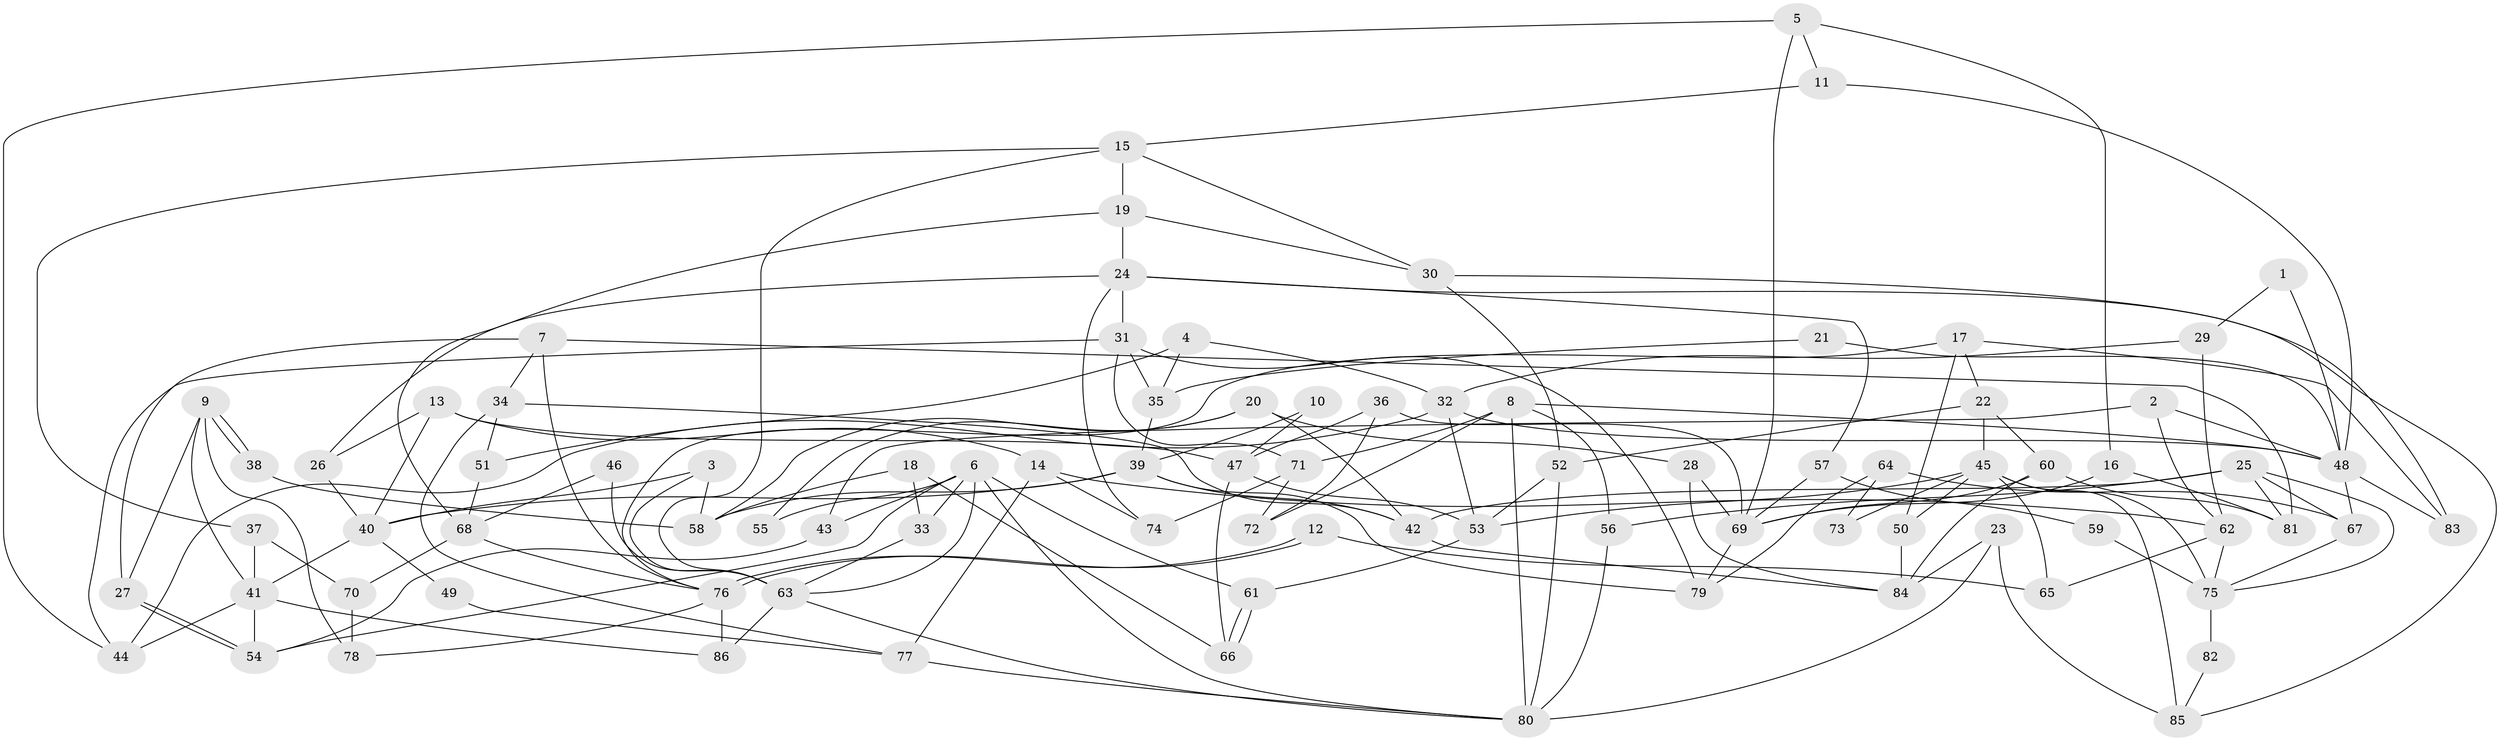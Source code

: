 // coarse degree distribution, {3: 0.23255813953488372, 14: 0.023255813953488372, 7: 0.16279069767441862, 4: 0.09302325581395349, 9: 0.023255813953488372, 6: 0.09302325581395349, 8: 0.06976744186046512, 2: 0.16279069767441862, 5: 0.13953488372093023}
// Generated by graph-tools (version 1.1) at 2025/51/03/04/25 22:51:09]
// undirected, 86 vertices, 172 edges
graph export_dot {
  node [color=gray90,style=filled];
  1;
  2;
  3;
  4;
  5;
  6;
  7;
  8;
  9;
  10;
  11;
  12;
  13;
  14;
  15;
  16;
  17;
  18;
  19;
  20;
  21;
  22;
  23;
  24;
  25;
  26;
  27;
  28;
  29;
  30;
  31;
  32;
  33;
  34;
  35;
  36;
  37;
  38;
  39;
  40;
  41;
  42;
  43;
  44;
  45;
  46;
  47;
  48;
  49;
  50;
  51;
  52;
  53;
  54;
  55;
  56;
  57;
  58;
  59;
  60;
  61;
  62;
  63;
  64;
  65;
  66;
  67;
  68;
  69;
  70;
  71;
  72;
  73;
  74;
  75;
  76;
  77;
  78;
  79;
  80;
  81;
  82;
  83;
  84;
  85;
  86;
  1 -- 48;
  1 -- 29;
  2 -- 43;
  2 -- 48;
  2 -- 62;
  3 -- 63;
  3 -- 58;
  3 -- 40;
  4 -- 35;
  4 -- 51;
  4 -- 32;
  5 -- 44;
  5 -- 69;
  5 -- 11;
  5 -- 16;
  6 -- 80;
  6 -- 54;
  6 -- 33;
  6 -- 43;
  6 -- 55;
  6 -- 61;
  6 -- 63;
  7 -- 76;
  7 -- 81;
  7 -- 27;
  7 -- 34;
  8 -- 71;
  8 -- 48;
  8 -- 56;
  8 -- 72;
  8 -- 80;
  9 -- 38;
  9 -- 38;
  9 -- 27;
  9 -- 41;
  9 -- 78;
  10 -- 39;
  10 -- 47;
  11 -- 48;
  11 -- 15;
  12 -- 65;
  12 -- 76;
  12 -- 76;
  13 -- 47;
  13 -- 26;
  13 -- 14;
  13 -- 40;
  14 -- 62;
  14 -- 74;
  14 -- 77;
  15 -- 30;
  15 -- 19;
  15 -- 37;
  15 -- 63;
  16 -- 81;
  16 -- 69;
  17 -- 22;
  17 -- 76;
  17 -- 50;
  17 -- 83;
  18 -- 33;
  18 -- 58;
  18 -- 66;
  19 -- 68;
  19 -- 24;
  19 -- 30;
  20 -- 28;
  20 -- 42;
  20 -- 55;
  20 -- 58;
  21 -- 48;
  21 -- 35;
  22 -- 52;
  22 -- 45;
  22 -- 60;
  23 -- 84;
  23 -- 80;
  23 -- 85;
  24 -- 85;
  24 -- 26;
  24 -- 31;
  24 -- 57;
  24 -- 74;
  25 -- 56;
  25 -- 42;
  25 -- 67;
  25 -- 75;
  25 -- 81;
  26 -- 40;
  27 -- 54;
  27 -- 54;
  28 -- 84;
  28 -- 69;
  29 -- 32;
  29 -- 62;
  30 -- 52;
  30 -- 83;
  31 -- 44;
  31 -- 35;
  31 -- 71;
  31 -- 79;
  32 -- 53;
  32 -- 44;
  32 -- 48;
  33 -- 63;
  34 -- 77;
  34 -- 42;
  34 -- 51;
  35 -- 39;
  36 -- 69;
  36 -- 72;
  36 -- 47;
  37 -- 41;
  37 -- 70;
  38 -- 58;
  39 -- 79;
  39 -- 40;
  39 -- 42;
  39 -- 58;
  40 -- 41;
  40 -- 49;
  41 -- 44;
  41 -- 54;
  41 -- 86;
  42 -- 84;
  43 -- 54;
  45 -- 75;
  45 -- 53;
  45 -- 50;
  45 -- 65;
  45 -- 73;
  45 -- 85;
  46 -- 68;
  46 -- 63;
  47 -- 66;
  47 -- 53;
  48 -- 83;
  48 -- 67;
  49 -- 77;
  50 -- 84;
  51 -- 68;
  52 -- 80;
  52 -- 53;
  53 -- 61;
  56 -- 80;
  57 -- 69;
  57 -- 59;
  59 -- 75;
  60 -- 84;
  60 -- 69;
  60 -- 81;
  61 -- 66;
  61 -- 66;
  62 -- 75;
  62 -- 65;
  63 -- 80;
  63 -- 86;
  64 -- 79;
  64 -- 67;
  64 -- 73;
  67 -- 75;
  68 -- 70;
  68 -- 76;
  69 -- 79;
  70 -- 78;
  71 -- 74;
  71 -- 72;
  75 -- 82;
  76 -- 86;
  76 -- 78;
  77 -- 80;
  82 -- 85;
}
